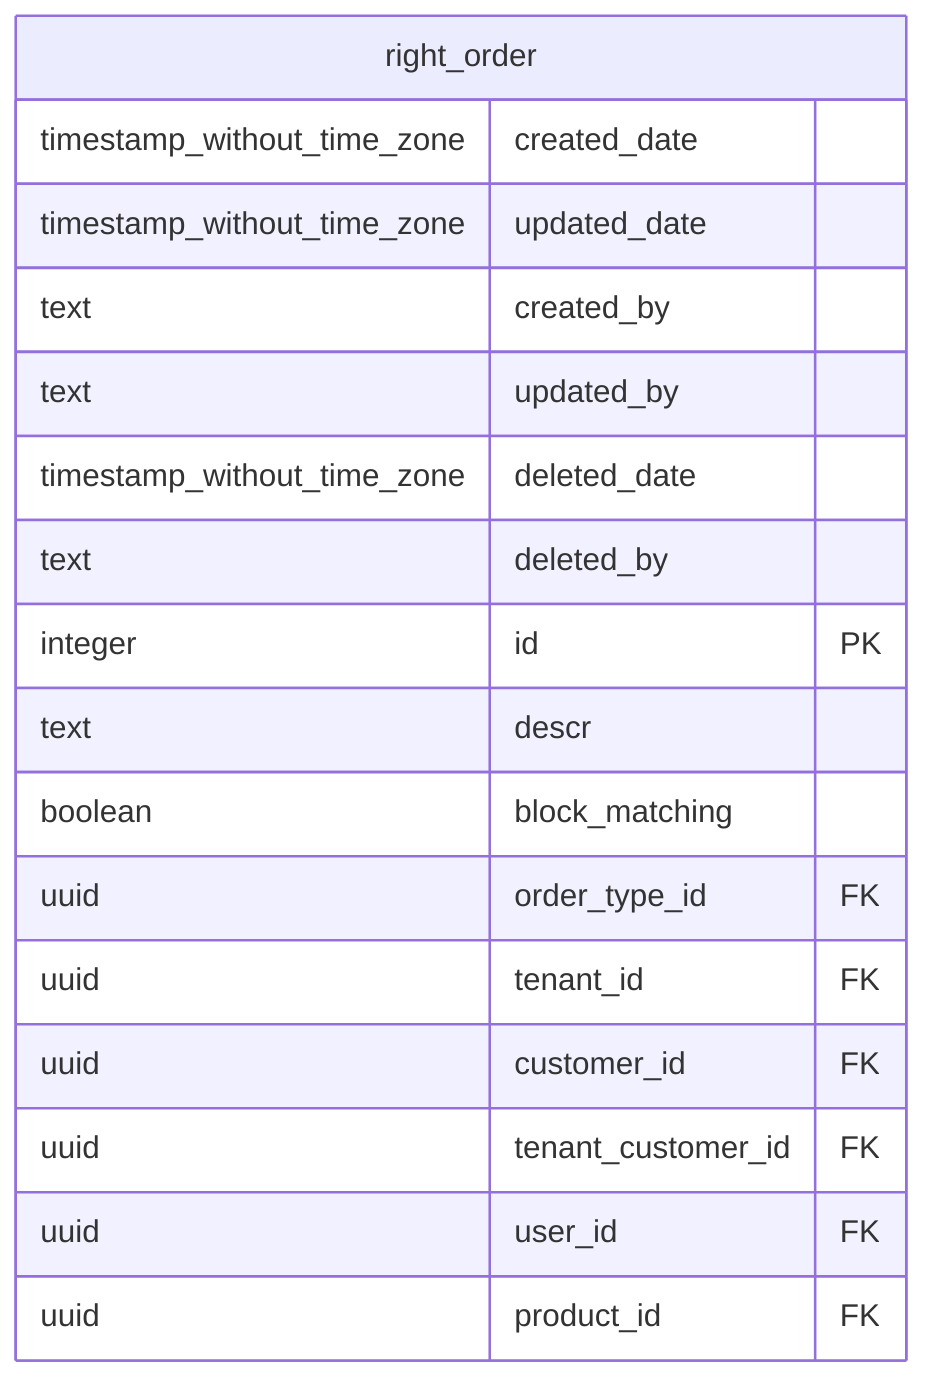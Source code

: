 erDiagram
    right_order {
        timestamp_without_time_zone created_date 
        timestamp_without_time_zone updated_date 
        text created_by 
        text updated_by 
        timestamp_without_time_zone deleted_date 
        text deleted_by 
        integer id PK
        text descr 
        boolean block_matching 
        uuid order_type_id FK
        uuid tenant_id FK
        uuid customer_id FK
        uuid tenant_customer_id FK
        uuid user_id FK
        uuid product_id FK
    }